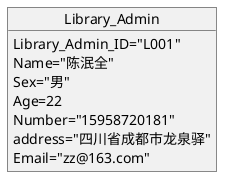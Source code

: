 @startuml
object Library_Admin {
  Library_Admin_ID="L001"
  Name="陈泯全"
  Sex="男"
  Age=22
  Number="15958720181"
  address="四川省成都市龙泉驿"
  Email="zz@163.com"
}
@enduml